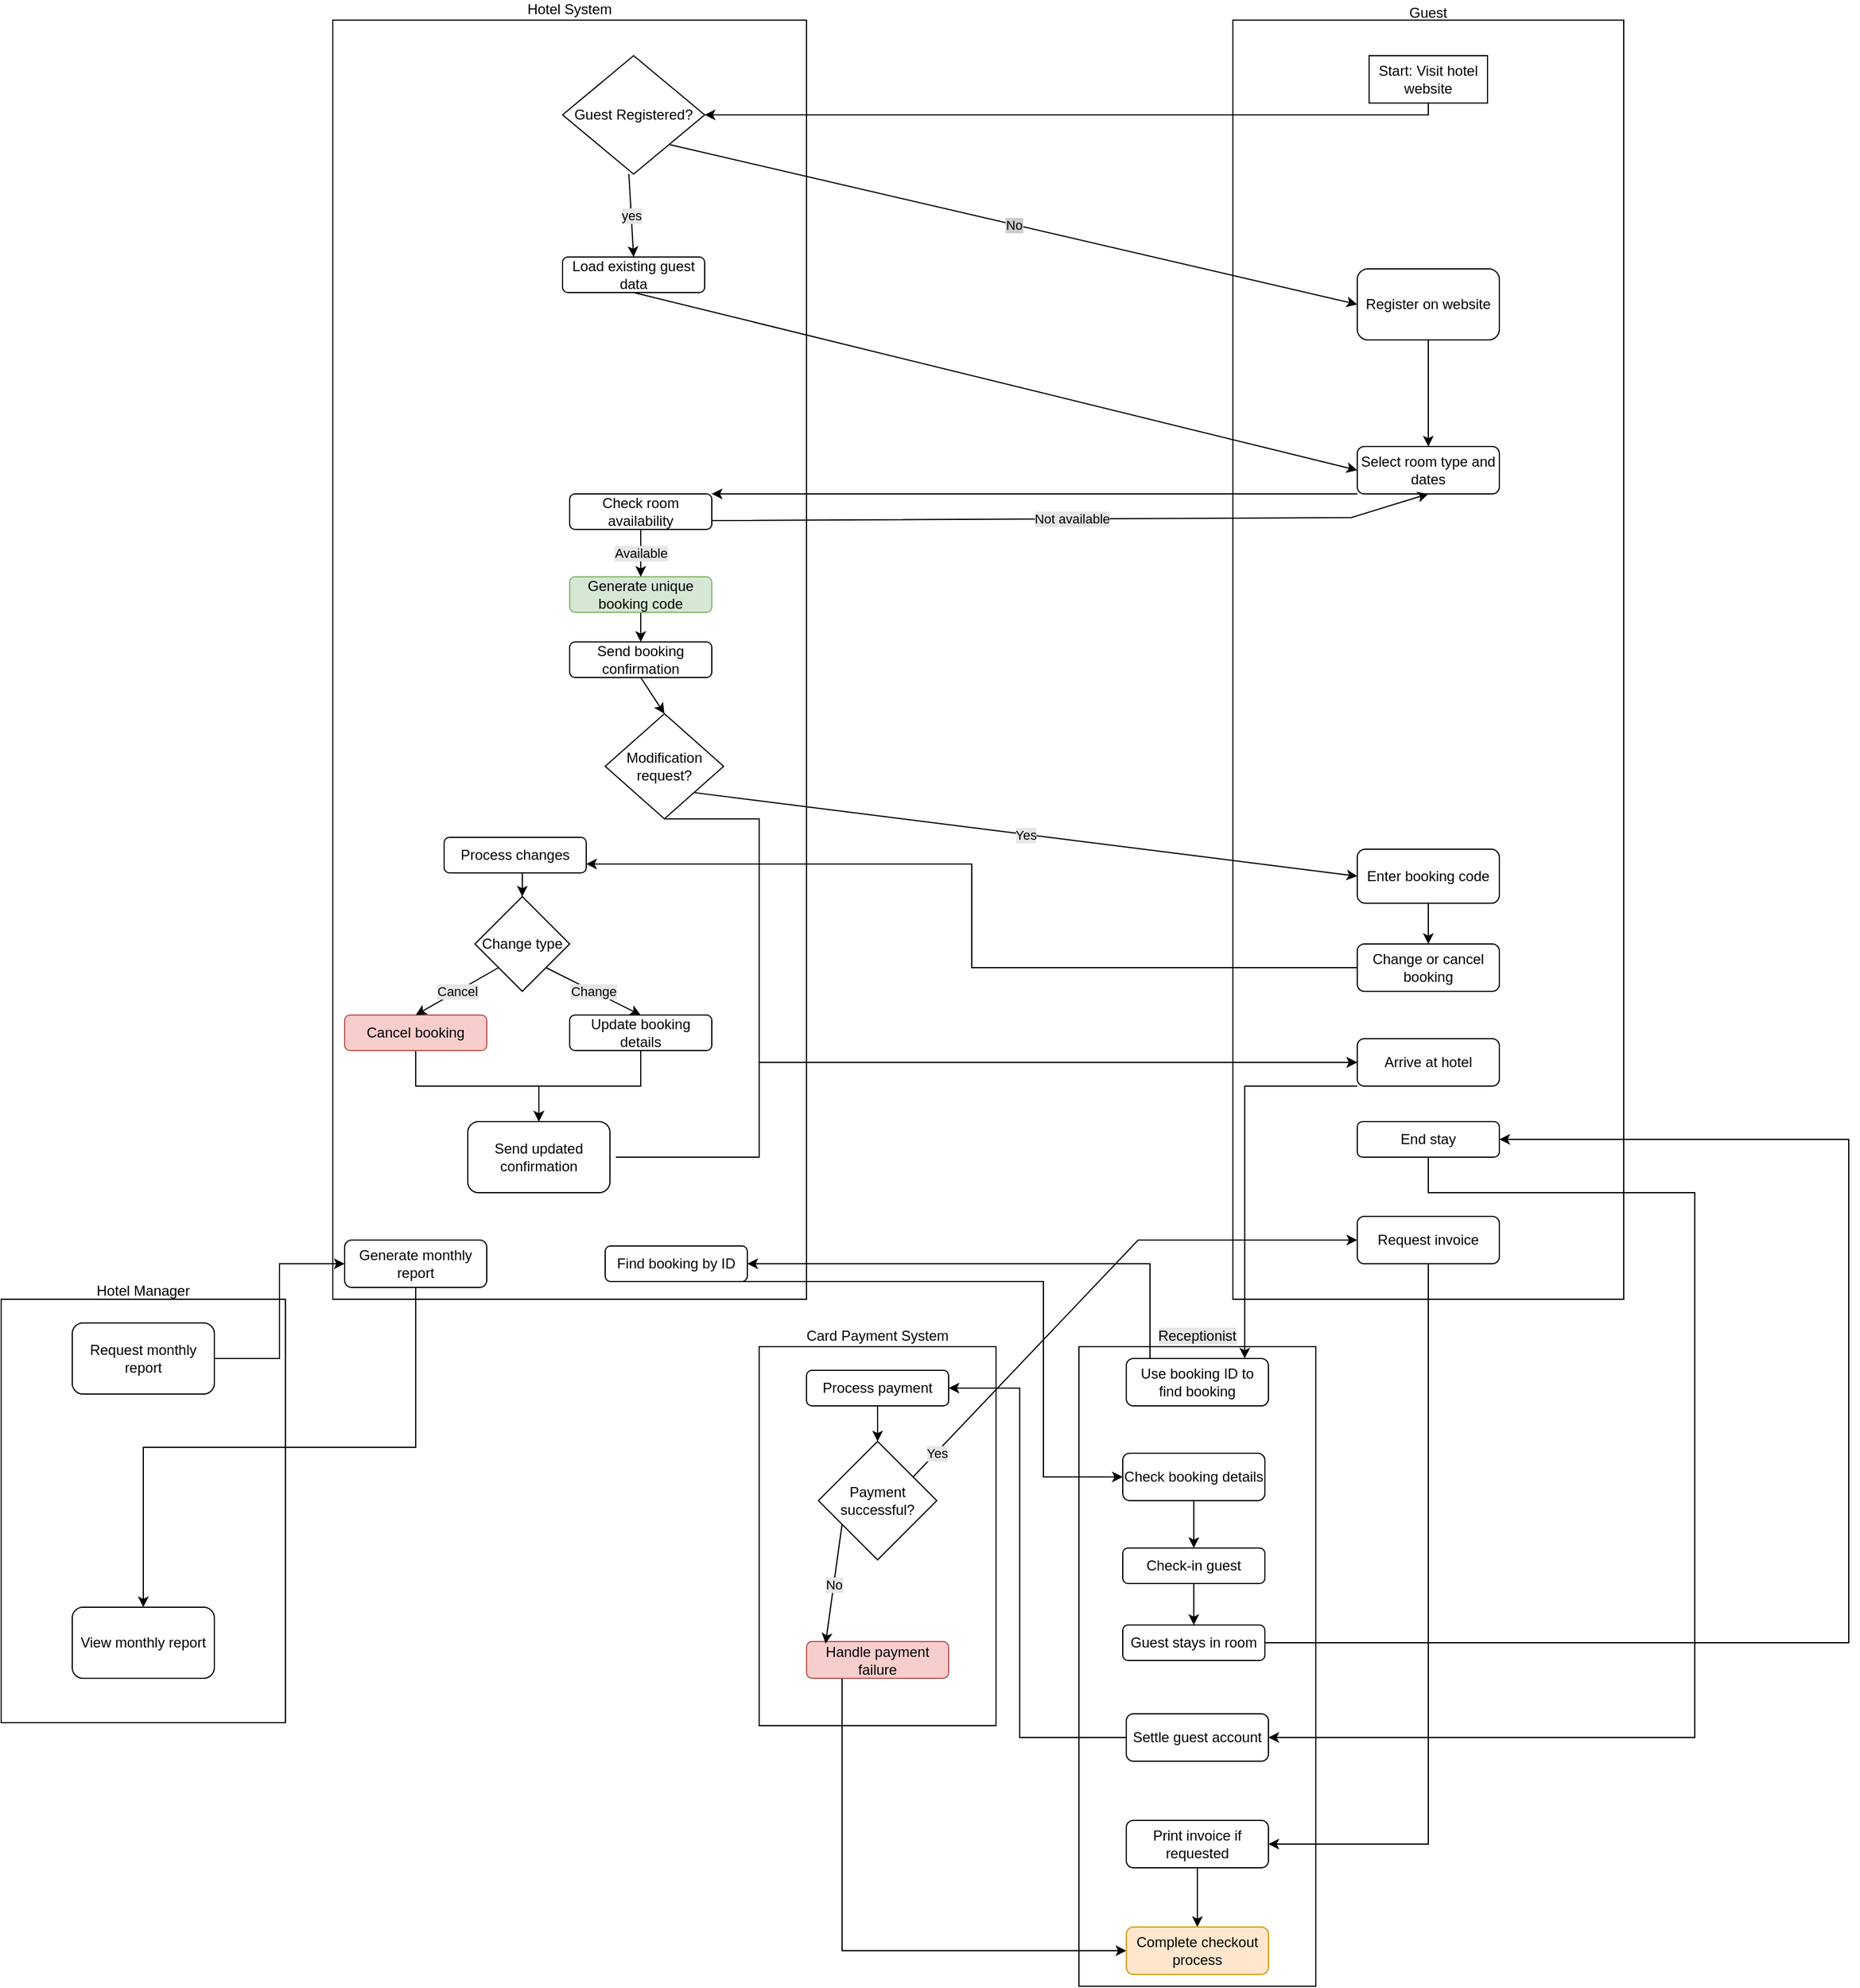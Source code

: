 <mxfile version="27.1.6">
  <diagram name="Page-1" id="hOD6ad7WIJv43JRN2Hp0">
    <mxGraphModel dx="4300" dy="2926" grid="1" gridSize="10" guides="1" tooltips="1" connect="1" arrows="1" fold="1" page="1" pageScale="1" pageWidth="827" pageHeight="1169" math="0" shadow="0">
      <root>
        <mxCell id="0" />
        <mxCell id="1" parent="0" />
        <mxCell id="wNJc03guBC1biLOyHMaj-1" value="Hotel System" style="rounded=0;whiteSpace=wrap;html=1;labelPosition=center;verticalLabelPosition=top;align=center;verticalAlign=bottom;" parent="1" vertex="1">
          <mxGeometry x="160" y="-200" width="400" height="1080" as="geometry" />
        </mxCell>
        <mxCell id="wNJc03guBC1biLOyHMaj-2" value="&lt;div style=&quot;line-height: 0%;&quot;&gt;&lt;span style=&quot;background-color: initial;&quot;&gt;Guest&lt;/span&gt;&lt;/div&gt;" style="rounded=0;whiteSpace=wrap;html=1;align=center;labelPosition=center;verticalLabelPosition=top;verticalAlign=bottom;" parent="1" vertex="1">
          <mxGeometry x="920" y="-200" width="330" height="1080" as="geometry" />
        </mxCell>
        <mxCell id="wNJc03guBC1biLOyHMaj-3" value="Receptionist" style="rounded=0;whiteSpace=wrap;html=1;labelPosition=center;verticalLabelPosition=top;align=center;verticalAlign=bottom;movable=1;resizable=1;rotatable=1;deletable=1;editable=1;locked=0;connectable=1;labelBackgroundColor=#E6E6E6;" parent="1" vertex="1">
          <mxGeometry x="790" y="920" width="200" height="540" as="geometry" />
        </mxCell>
        <object label="Hotel Manager" Alias="HM" id="wNJc03guBC1biLOyHMaj-4">
          <mxCell style="rounded=0;labelPosition=center;verticalLabelPosition=top;align=center;verticalAlign=bottom;spacing=0;whiteSpace=wrap;html=1;labelBorderColor=none;fontSize=12;" parent="1" vertex="1">
            <mxGeometry x="-120" y="880" width="240" height="357.5" as="geometry" />
          </mxCell>
        </object>
        <mxCell id="wNJc03guBC1biLOyHMaj-5" value="Card Payment System" style="rounded=0;whiteSpace=wrap;html=1;labelPosition=center;verticalLabelPosition=top;align=center;verticalAlign=bottom;" parent="1" vertex="1">
          <mxGeometry x="520" y="920" width="200" height="320" as="geometry" />
        </mxCell>
        <mxCell id="eGQvxiqoASxtvBs6ShRT-39" style="edgeStyle=orthogonalEdgeStyle;rounded=0;orthogonalLoop=1;jettySize=auto;html=1;entryX=1;entryY=0.5;entryDx=0;entryDy=0;" edge="1" parent="1" source="wNJc03guBC1biLOyHMaj-8" target="dR7iIaw7vItlcQrHCfmJ-1">
          <mxGeometry relative="1" as="geometry">
            <Array as="points">
              <mxPoint x="1085" y="-120" />
            </Array>
          </mxGeometry>
        </mxCell>
        <mxCell id="wNJc03guBC1biLOyHMaj-8" value="Start: Visit hotel website" style="rounded=0;textShadow=0;whiteSpace=wrap;" parent="1" vertex="1">
          <mxGeometry x="1035" y="-170" width="100" height="40" as="geometry" />
        </mxCell>
        <mxCell id="dR7iIaw7vItlcQrHCfmJ-1" value="Guest Registered?" style="rhombus;whiteSpace=wrap;html=1;" parent="1" vertex="1">
          <mxGeometry x="354" y="-170" width="120" height="100" as="geometry" />
        </mxCell>
        <mxCell id="dR7iIaw7vItlcQrHCfmJ-3" value="Load existing guest data" style="rounded=1;whiteSpace=wrap;html=1;" parent="1" vertex="1">
          <mxGeometry x="354" width="120" height="30" as="geometry" />
        </mxCell>
        <mxCell id="dR7iIaw7vItlcQrHCfmJ-4" value="Check room availability" style="rounded=1;whiteSpace=wrap;html=1;" parent="1" vertex="1">
          <mxGeometry x="360" y="200" width="120" height="30" as="geometry" />
        </mxCell>
        <mxCell id="eGQvxiqoASxtvBs6ShRT-68" style="edgeStyle=orthogonalEdgeStyle;rounded=0;orthogonalLoop=1;jettySize=auto;html=1;exitX=0.5;exitY=1;exitDx=0;exitDy=0;entryX=0.5;entryY=0;entryDx=0;entryDy=0;" edge="1" parent="1" source="eGQvxiqoASxtvBs6ShRT-2" target="eGQvxiqoASxtvBs6ShRT-3">
          <mxGeometry relative="1" as="geometry" />
        </mxCell>
        <mxCell id="eGQvxiqoASxtvBs6ShRT-2" value="Generate unique booking code" style="rounded=1;whiteSpace=wrap;html=1;fillColor=#d5e8d4;strokeColor=#82b366;" vertex="1" parent="1">
          <mxGeometry x="360" y="270" width="120" height="30" as="geometry" />
        </mxCell>
        <mxCell id="eGQvxiqoASxtvBs6ShRT-3" value="Send booking confirmation" style="rounded=1;whiteSpace=wrap;html=1;" vertex="1" parent="1">
          <mxGeometry x="360" y="325" width="120" height="30" as="geometry" />
        </mxCell>
        <mxCell id="eGQvxiqoASxtvBs6ShRT-85" style="edgeStyle=orthogonalEdgeStyle;rounded=0;orthogonalLoop=1;jettySize=auto;html=1;exitX=0.5;exitY=1;exitDx=0;exitDy=0;entryX=0;entryY=0.5;entryDx=0;entryDy=0;" edge="1" parent="1" source="eGQvxiqoASxtvBs6ShRT-4" target="eGQvxiqoASxtvBs6ShRT-19">
          <mxGeometry relative="1" as="geometry">
            <Array as="points">
              <mxPoint x="520" y="474" />
              <mxPoint x="520" y="680" />
            </Array>
          </mxGeometry>
        </mxCell>
        <mxCell id="eGQvxiqoASxtvBs6ShRT-4" value="Modification request?" style="rhombus;whiteSpace=wrap;html=1;" vertex="1" parent="1">
          <mxGeometry x="390" y="385.62" width="100" height="88.75" as="geometry" />
        </mxCell>
        <mxCell id="eGQvxiqoASxtvBs6ShRT-6" style="edgeStyle=orthogonalEdgeStyle;rounded=0;orthogonalLoop=1;jettySize=auto;html=1;exitX=0.5;exitY=1;exitDx=0;exitDy=0;" edge="1" parent="1" source="dR7iIaw7vItlcQrHCfmJ-3" target="dR7iIaw7vItlcQrHCfmJ-3">
          <mxGeometry relative="1" as="geometry" />
        </mxCell>
        <mxCell id="eGQvxiqoASxtvBs6ShRT-78" style="edgeStyle=orthogonalEdgeStyle;rounded=0;orthogonalLoop=1;jettySize=auto;html=1;exitX=0.5;exitY=1;exitDx=0;exitDy=0;entryX=0.5;entryY=0;entryDx=0;entryDy=0;" edge="1" parent="1" source="eGQvxiqoASxtvBs6ShRT-8" target="eGQvxiqoASxtvBs6ShRT-9">
          <mxGeometry relative="1" as="geometry" />
        </mxCell>
        <mxCell id="eGQvxiqoASxtvBs6ShRT-8" value="Process changes" style="rounded=1;whiteSpace=wrap;html=1;" vertex="1" parent="1">
          <mxGeometry x="254" y="490" width="120" height="30" as="geometry" />
        </mxCell>
        <mxCell id="eGQvxiqoASxtvBs6ShRT-9" value="Change type" style="rhombus;whiteSpace=wrap;html=1;" vertex="1" parent="1">
          <mxGeometry x="280" y="540" width="80" height="80" as="geometry" />
        </mxCell>
        <mxCell id="eGQvxiqoASxtvBs6ShRT-83" style="edgeStyle=orthogonalEdgeStyle;rounded=0;orthogonalLoop=1;jettySize=auto;html=1;exitX=0.5;exitY=1;exitDx=0;exitDy=0;entryX=0.5;entryY=0;entryDx=0;entryDy=0;" edge="1" parent="1" source="eGQvxiqoASxtvBs6ShRT-10" target="eGQvxiqoASxtvBs6ShRT-12">
          <mxGeometry relative="1" as="geometry" />
        </mxCell>
        <mxCell id="eGQvxiqoASxtvBs6ShRT-10" value="Cancel booking" style="rounded=1;whiteSpace=wrap;html=1;fillColor=#f8cecc;strokeColor=#b85450;" vertex="1" parent="1">
          <mxGeometry x="170" y="640" width="120" height="30" as="geometry" />
        </mxCell>
        <mxCell id="eGQvxiqoASxtvBs6ShRT-84" style="edgeStyle=orthogonalEdgeStyle;rounded=0;orthogonalLoop=1;jettySize=auto;html=1;exitX=0.5;exitY=1;exitDx=0;exitDy=0;entryX=0.5;entryY=0;entryDx=0;entryDy=0;" edge="1" parent="1" source="eGQvxiqoASxtvBs6ShRT-11" target="eGQvxiqoASxtvBs6ShRT-12">
          <mxGeometry relative="1" as="geometry" />
        </mxCell>
        <mxCell id="eGQvxiqoASxtvBs6ShRT-11" value="Update booking details" style="rounded=1;whiteSpace=wrap;html=1;" vertex="1" parent="1">
          <mxGeometry x="360" y="640" width="120" height="30" as="geometry" />
        </mxCell>
        <mxCell id="eGQvxiqoASxtvBs6ShRT-86" style="edgeStyle=orthogonalEdgeStyle;rounded=0;orthogonalLoop=1;jettySize=auto;html=1;exitX=1;exitY=0.5;exitDx=0;exitDy=0;" edge="1" parent="1">
          <mxGeometry relative="1" as="geometry">
            <mxPoint x="1025" y="679.99" as="targetPoint" />
            <mxPoint x="399" y="759.99" as="sourcePoint" />
            <Array as="points">
              <mxPoint x="520" y="760" />
              <mxPoint x="520" y="680" />
            </Array>
          </mxGeometry>
        </mxCell>
        <mxCell id="eGQvxiqoASxtvBs6ShRT-12" value="Send updated confirmation" style="rounded=1;whiteSpace=wrap;html=1;" vertex="1" parent="1">
          <mxGeometry x="274" y="730" width="120" height="60" as="geometry" />
        </mxCell>
        <mxCell id="eGQvxiqoASxtvBs6ShRT-88" style="edgeStyle=orthogonalEdgeStyle;rounded=0;orthogonalLoop=1;jettySize=auto;html=1;exitX=0.5;exitY=1;exitDx=0;exitDy=0;entryX=0.5;entryY=0;entryDx=0;entryDy=0;" edge="1" parent="1" source="eGQvxiqoASxtvBs6ShRT-13" target="eGQvxiqoASxtvBs6ShRT-35">
          <mxGeometry relative="1" as="geometry" />
        </mxCell>
        <mxCell id="eGQvxiqoASxtvBs6ShRT-13" value="Generate monthly report" style="rounded=1;whiteSpace=wrap;html=1;" vertex="1" parent="1">
          <mxGeometry x="170" y="830" width="120" height="40" as="geometry" />
        </mxCell>
        <mxCell id="eGQvxiqoASxtvBs6ShRT-95" style="edgeStyle=orthogonalEdgeStyle;rounded=0;orthogonalLoop=1;jettySize=auto;html=1;exitX=0.5;exitY=1;exitDx=0;exitDy=0;entryX=0;entryY=0.5;entryDx=0;entryDy=0;" edge="1" parent="1" source="eGQvxiqoASxtvBs6ShRT-14" target="eGQvxiqoASxtvBs6ShRT-23">
          <mxGeometry relative="1" as="geometry">
            <Array as="points">
              <mxPoint x="760" y="865" />
              <mxPoint x="760" y="1030" />
            </Array>
          </mxGeometry>
        </mxCell>
        <mxCell id="eGQvxiqoASxtvBs6ShRT-14" value="Find booking by ID" style="rounded=1;whiteSpace=wrap;html=1;" vertex="1" parent="1">
          <mxGeometry x="390" y="835" width="120" height="30" as="geometry" />
        </mxCell>
        <mxCell id="eGQvxiqoASxtvBs6ShRT-42" style="edgeStyle=orthogonalEdgeStyle;rounded=0;orthogonalLoop=1;jettySize=auto;html=1;exitX=0.5;exitY=1;exitDx=0;exitDy=0;" edge="1" parent="1" source="eGQvxiqoASxtvBs6ShRT-15" target="eGQvxiqoASxtvBs6ShRT-16">
          <mxGeometry relative="1" as="geometry" />
        </mxCell>
        <mxCell id="eGQvxiqoASxtvBs6ShRT-15" value="Register on website" style="rounded=1;whiteSpace=wrap;html=1;" vertex="1" parent="1">
          <mxGeometry x="1025" y="10" width="120" height="60" as="geometry" />
        </mxCell>
        <mxCell id="eGQvxiqoASxtvBs6ShRT-62" style="edgeStyle=orthogonalEdgeStyle;rounded=0;orthogonalLoop=1;jettySize=auto;html=1;entryX=1;entryY=0;entryDx=0;entryDy=0;" edge="1" parent="1" source="eGQvxiqoASxtvBs6ShRT-16" target="dR7iIaw7vItlcQrHCfmJ-4">
          <mxGeometry relative="1" as="geometry">
            <Array as="points">
              <mxPoint x="780" y="200" />
              <mxPoint x="780" y="200" />
            </Array>
          </mxGeometry>
        </mxCell>
        <mxCell id="eGQvxiqoASxtvBs6ShRT-16" value="Select room type and dates" style="rounded=1;whiteSpace=wrap;html=1;" vertex="1" parent="1">
          <mxGeometry x="1025" y="160" width="120" height="40" as="geometry" />
        </mxCell>
        <mxCell id="eGQvxiqoASxtvBs6ShRT-75" style="edgeStyle=orthogonalEdgeStyle;rounded=0;orthogonalLoop=1;jettySize=auto;html=1;exitX=0.5;exitY=1;exitDx=0;exitDy=0;entryX=0.5;entryY=0;entryDx=0;entryDy=0;" edge="1" parent="1" source="eGQvxiqoASxtvBs6ShRT-17" target="eGQvxiqoASxtvBs6ShRT-18">
          <mxGeometry relative="1" as="geometry" />
        </mxCell>
        <mxCell id="eGQvxiqoASxtvBs6ShRT-17" value="Enter booking code" style="rounded=1;whiteSpace=wrap;html=1;" vertex="1" parent="1">
          <mxGeometry x="1025" y="500" width="120" height="45.62" as="geometry" />
        </mxCell>
        <mxCell id="eGQvxiqoASxtvBs6ShRT-77" style="edgeStyle=orthogonalEdgeStyle;rounded=0;orthogonalLoop=1;jettySize=auto;html=1;exitX=0;exitY=0.5;exitDx=0;exitDy=0;entryX=1;entryY=0.75;entryDx=0;entryDy=0;" edge="1" parent="1" source="eGQvxiqoASxtvBs6ShRT-18" target="eGQvxiqoASxtvBs6ShRT-8">
          <mxGeometry relative="1" as="geometry" />
        </mxCell>
        <mxCell id="eGQvxiqoASxtvBs6ShRT-18" value="Change or cancel booking" style="rounded=1;whiteSpace=wrap;html=1;" vertex="1" parent="1">
          <mxGeometry x="1025" y="580" width="120" height="40" as="geometry" />
        </mxCell>
        <mxCell id="eGQvxiqoASxtvBs6ShRT-89" style="edgeStyle=orthogonalEdgeStyle;rounded=0;orthogonalLoop=1;jettySize=auto;html=1;exitX=0;exitY=1;exitDx=0;exitDy=0;" edge="1" parent="1" source="eGQvxiqoASxtvBs6ShRT-19" target="eGQvxiqoASxtvBs6ShRT-22">
          <mxGeometry relative="1" as="geometry">
            <Array as="points">
              <mxPoint x="930" y="700" />
            </Array>
          </mxGeometry>
        </mxCell>
        <mxCell id="eGQvxiqoASxtvBs6ShRT-19" value="Arrive at hotel" style="rounded=1;whiteSpace=wrap;html=1;" vertex="1" parent="1">
          <mxGeometry x="1025" y="660" width="120" height="40" as="geometry" />
        </mxCell>
        <mxCell id="eGQvxiqoASxtvBs6ShRT-99" style="edgeStyle=orthogonalEdgeStyle;rounded=0;orthogonalLoop=1;jettySize=auto;html=1;exitX=0.5;exitY=1;exitDx=0;exitDy=0;entryX=1;entryY=0.5;entryDx=0;entryDy=0;" edge="1" parent="1" source="eGQvxiqoASxtvBs6ShRT-20" target="eGQvxiqoASxtvBs6ShRT-26">
          <mxGeometry relative="1" as="geometry">
            <Array as="points">
              <mxPoint x="1085" y="790" />
              <mxPoint x="1310" y="790" />
              <mxPoint x="1310" y="1250" />
            </Array>
          </mxGeometry>
        </mxCell>
        <mxCell id="eGQvxiqoASxtvBs6ShRT-20" value="End stay" style="rounded=1;whiteSpace=wrap;html=1;" vertex="1" parent="1">
          <mxGeometry x="1025" y="730" width="120" height="30" as="geometry" />
        </mxCell>
        <mxCell id="eGQvxiqoASxtvBs6ShRT-106" style="edgeStyle=orthogonalEdgeStyle;rounded=0;orthogonalLoop=1;jettySize=auto;html=1;exitX=0.5;exitY=1;exitDx=0;exitDy=0;entryX=1;entryY=0.5;entryDx=0;entryDy=0;" edge="1" parent="1" source="eGQvxiqoASxtvBs6ShRT-21" target="eGQvxiqoASxtvBs6ShRT-27">
          <mxGeometry relative="1" as="geometry" />
        </mxCell>
        <mxCell id="eGQvxiqoASxtvBs6ShRT-21" value="Request invoice" style="rounded=1;whiteSpace=wrap;html=1;" vertex="1" parent="1">
          <mxGeometry x="1025" y="810" width="120" height="40" as="geometry" />
        </mxCell>
        <mxCell id="eGQvxiqoASxtvBs6ShRT-90" style="edgeStyle=orthogonalEdgeStyle;rounded=0;orthogonalLoop=1;jettySize=auto;html=1;exitX=0.25;exitY=0;exitDx=0;exitDy=0;entryX=1;entryY=0.5;entryDx=0;entryDy=0;" edge="1" parent="1" source="eGQvxiqoASxtvBs6ShRT-22" target="eGQvxiqoASxtvBs6ShRT-14">
          <mxGeometry relative="1" as="geometry">
            <Array as="points">
              <mxPoint x="850" y="930" />
              <mxPoint x="850" y="850" />
            </Array>
          </mxGeometry>
        </mxCell>
        <mxCell id="eGQvxiqoASxtvBs6ShRT-22" value="Use booking ID to find booking" style="rounded=1;whiteSpace=wrap;html=1;movable=1;resizable=1;rotatable=1;deletable=1;editable=1;locked=0;connectable=1;" vertex="1" parent="1">
          <mxGeometry x="830" y="930" width="120" height="40" as="geometry" />
        </mxCell>
        <mxCell id="eGQvxiqoASxtvBs6ShRT-96" style="edgeStyle=orthogonalEdgeStyle;rounded=0;orthogonalLoop=1;jettySize=auto;html=1;exitX=0.5;exitY=1;exitDx=0;exitDy=0;entryX=0.5;entryY=0;entryDx=0;entryDy=0;" edge="1" parent="1" source="eGQvxiqoASxtvBs6ShRT-23" target="eGQvxiqoASxtvBs6ShRT-24">
          <mxGeometry relative="1" as="geometry" />
        </mxCell>
        <mxCell id="eGQvxiqoASxtvBs6ShRT-23" value="Check booking details" style="rounded=1;whiteSpace=wrap;html=1;movable=1;resizable=1;rotatable=1;deletable=1;editable=1;locked=0;connectable=1;" vertex="1" parent="1">
          <mxGeometry x="827" y="1010" width="120" height="40" as="geometry" />
        </mxCell>
        <mxCell id="eGQvxiqoASxtvBs6ShRT-97" style="edgeStyle=orthogonalEdgeStyle;rounded=0;orthogonalLoop=1;jettySize=auto;html=1;exitX=0.5;exitY=1;exitDx=0;exitDy=0;entryX=0.5;entryY=0;entryDx=0;entryDy=0;" edge="1" parent="1" source="eGQvxiqoASxtvBs6ShRT-24" target="eGQvxiqoASxtvBs6ShRT-25">
          <mxGeometry relative="1" as="geometry" />
        </mxCell>
        <mxCell id="eGQvxiqoASxtvBs6ShRT-24" value="Check-in guest" style="rounded=1;whiteSpace=wrap;html=1;movable=1;resizable=1;rotatable=1;deletable=1;editable=1;locked=0;connectable=1;" vertex="1" parent="1">
          <mxGeometry x="827" y="1090" width="120" height="30" as="geometry" />
        </mxCell>
        <mxCell id="eGQvxiqoASxtvBs6ShRT-98" style="edgeStyle=orthogonalEdgeStyle;rounded=0;orthogonalLoop=1;jettySize=auto;html=1;exitX=1;exitY=0.5;exitDx=0;exitDy=0;entryX=1;entryY=0.5;entryDx=0;entryDy=0;" edge="1" parent="1" source="eGQvxiqoASxtvBs6ShRT-25" target="eGQvxiqoASxtvBs6ShRT-20">
          <mxGeometry relative="1" as="geometry">
            <Array as="points">
              <mxPoint x="1440" y="1170" />
              <mxPoint x="1440" y="745" />
            </Array>
          </mxGeometry>
        </mxCell>
        <mxCell id="eGQvxiqoASxtvBs6ShRT-25" value="Guest stays in room" style="rounded=1;whiteSpace=wrap;html=1;movable=1;resizable=1;rotatable=1;deletable=1;editable=1;locked=0;connectable=1;" vertex="1" parent="1">
          <mxGeometry x="827" y="1155" width="120" height="30" as="geometry" />
        </mxCell>
        <mxCell id="eGQvxiqoASxtvBs6ShRT-101" style="edgeStyle=orthogonalEdgeStyle;rounded=0;orthogonalLoop=1;jettySize=auto;html=1;exitX=0;exitY=0.5;exitDx=0;exitDy=0;entryX=1;entryY=0.5;entryDx=0;entryDy=0;" edge="1" parent="1" source="eGQvxiqoASxtvBs6ShRT-26" target="eGQvxiqoASxtvBs6ShRT-30">
          <mxGeometry relative="1" as="geometry">
            <Array as="points">
              <mxPoint x="740" y="1250" />
              <mxPoint x="740" y="955" />
            </Array>
          </mxGeometry>
        </mxCell>
        <mxCell id="eGQvxiqoASxtvBs6ShRT-26" value="Settle guest account" style="rounded=1;whiteSpace=wrap;html=1;movable=1;resizable=1;rotatable=1;deletable=1;editable=1;locked=0;connectable=1;" vertex="1" parent="1">
          <mxGeometry x="830" y="1230" width="120" height="40" as="geometry" />
        </mxCell>
        <mxCell id="eGQvxiqoASxtvBs6ShRT-107" style="edgeStyle=orthogonalEdgeStyle;rounded=0;orthogonalLoop=1;jettySize=auto;html=1;exitX=0.5;exitY=1;exitDx=0;exitDy=0;entryX=0.5;entryY=0;entryDx=0;entryDy=0;" edge="1" parent="1" source="eGQvxiqoASxtvBs6ShRT-27" target="eGQvxiqoASxtvBs6ShRT-36">
          <mxGeometry relative="1" as="geometry" />
        </mxCell>
        <mxCell id="eGQvxiqoASxtvBs6ShRT-27" value="Print invoice if requested" style="rounded=1;whiteSpace=wrap;html=1;movable=1;resizable=1;rotatable=1;deletable=1;editable=1;locked=0;connectable=1;" vertex="1" parent="1">
          <mxGeometry x="830" y="1320" width="120" height="40" as="geometry" />
        </mxCell>
        <mxCell id="eGQvxiqoASxtvBs6ShRT-91" style="edgeStyle=orthogonalEdgeStyle;rounded=0;orthogonalLoop=1;jettySize=auto;html=1;exitX=0.5;exitY=1;exitDx=0;exitDy=0;entryX=0.5;entryY=0;entryDx=0;entryDy=0;" edge="1" parent="1" source="eGQvxiqoASxtvBs6ShRT-30" target="eGQvxiqoASxtvBs6ShRT-31">
          <mxGeometry relative="1" as="geometry" />
        </mxCell>
        <mxCell id="eGQvxiqoASxtvBs6ShRT-30" value="Process payment" style="rounded=1;whiteSpace=wrap;html=1;" vertex="1" parent="1">
          <mxGeometry x="560" y="940" width="120" height="30" as="geometry" />
        </mxCell>
        <mxCell id="eGQvxiqoASxtvBs6ShRT-31" value="Payment successful?" style="rhombus;whiteSpace=wrap;html=1;" vertex="1" parent="1">
          <mxGeometry x="570" y="1000" width="100" height="100" as="geometry" />
        </mxCell>
        <mxCell id="eGQvxiqoASxtvBs6ShRT-102" style="edgeStyle=orthogonalEdgeStyle;rounded=0;orthogonalLoop=1;jettySize=auto;html=1;exitX=0.25;exitY=1;exitDx=0;exitDy=0;entryX=0;entryY=0.5;entryDx=0;entryDy=0;" edge="1" parent="1" source="eGQvxiqoASxtvBs6ShRT-32" target="eGQvxiqoASxtvBs6ShRT-36">
          <mxGeometry relative="1" as="geometry" />
        </mxCell>
        <mxCell id="eGQvxiqoASxtvBs6ShRT-32" value="Handle payment failure" style="rounded=1;whiteSpace=wrap;html=1;fillColor=#f8cecc;strokeColor=#b85450;" vertex="1" parent="1">
          <mxGeometry x="560" y="1169" width="120" height="31" as="geometry" />
        </mxCell>
        <mxCell id="eGQvxiqoASxtvBs6ShRT-87" style="edgeStyle=orthogonalEdgeStyle;rounded=0;orthogonalLoop=1;jettySize=auto;html=1;exitX=1;exitY=0.5;exitDx=0;exitDy=0;entryX=0;entryY=0.5;entryDx=0;entryDy=0;" edge="1" parent="1" source="eGQvxiqoASxtvBs6ShRT-33" target="eGQvxiqoASxtvBs6ShRT-13">
          <mxGeometry relative="1" as="geometry" />
        </mxCell>
        <mxCell id="eGQvxiqoASxtvBs6ShRT-33" value="Request monthly report" style="rounded=1;whiteSpace=wrap;html=1;" vertex="1" parent="1">
          <mxGeometry x="-60" y="900" width="120" height="60" as="geometry" />
        </mxCell>
        <mxCell id="eGQvxiqoASxtvBs6ShRT-35" value="View monthly report" style="rounded=1;whiteSpace=wrap;html=1;" vertex="1" parent="1">
          <mxGeometry x="-60" y="1140" width="120" height="60" as="geometry" />
        </mxCell>
        <mxCell id="eGQvxiqoASxtvBs6ShRT-36" value="Complete checkout process" style="rounded=1;whiteSpace=wrap;html=1;fillColor=#ffe6cc;strokeColor=#d79b00;" vertex="1" parent="1">
          <mxGeometry x="830" y="1410" width="120" height="40" as="geometry" />
        </mxCell>
        <mxCell id="eGQvxiqoASxtvBs6ShRT-48" value="" style="endArrow=classic;html=1;rounded=0;entryX=0.5;entryY=0;entryDx=0;entryDy=0;" edge="1" parent="1" target="dR7iIaw7vItlcQrHCfmJ-3">
          <mxGeometry relative="1" as="geometry">
            <mxPoint x="410" y="-70" as="sourcePoint" />
            <mxPoint x="710" y="-90" as="targetPoint" />
            <Array as="points">
              <mxPoint x="410" y="-70" />
            </Array>
          </mxGeometry>
        </mxCell>
        <mxCell id="eGQvxiqoASxtvBs6ShRT-49" value="yes" style="edgeLabel;resizable=0;html=1;;align=center;verticalAlign=middle;labelBorderColor=none;labelBackgroundColor=#E6E6E6;" connectable="0" vertex="1" parent="eGQvxiqoASxtvBs6ShRT-48">
          <mxGeometry relative="1" as="geometry" />
        </mxCell>
        <mxCell id="eGQvxiqoASxtvBs6ShRT-55" value="" style="endArrow=classic;html=1;rounded=0;exitX=1;exitY=1;exitDx=0;exitDy=0;entryX=0;entryY=0.5;entryDx=0;entryDy=0;" edge="1" parent="1" source="dR7iIaw7vItlcQrHCfmJ-1" target="eGQvxiqoASxtvBs6ShRT-15">
          <mxGeometry relative="1" as="geometry">
            <mxPoint x="610" y="30" as="sourcePoint" />
            <mxPoint x="710" y="30" as="targetPoint" />
          </mxGeometry>
        </mxCell>
        <mxCell id="eGQvxiqoASxtvBs6ShRT-56" value="No" style="edgeLabel;resizable=0;html=1;;align=center;verticalAlign=middle;labelBackgroundColor=#CCCCCC;" connectable="0" vertex="1" parent="eGQvxiqoASxtvBs6ShRT-55">
          <mxGeometry relative="1" as="geometry" />
        </mxCell>
        <mxCell id="eGQvxiqoASxtvBs6ShRT-61" value="" style="endArrow=classic;html=1;rounded=0;entryX=0;entryY=0.5;entryDx=0;entryDy=0;" edge="1" parent="1" target="eGQvxiqoASxtvBs6ShRT-16">
          <mxGeometry width="50" height="50" relative="1" as="geometry">
            <mxPoint x="414" y="30" as="sourcePoint" />
            <mxPoint x="690" as="targetPoint" />
          </mxGeometry>
        </mxCell>
        <mxCell id="eGQvxiqoASxtvBs6ShRT-64" value="" style="endArrow=classic;html=1;rounded=0;exitX=1;exitY=0.75;exitDx=0;exitDy=0;entryX=0.5;entryY=1;entryDx=0;entryDy=0;" edge="1" parent="1" source="dR7iIaw7vItlcQrHCfmJ-4" target="eGQvxiqoASxtvBs6ShRT-16">
          <mxGeometry relative="1" as="geometry">
            <mxPoint x="570" y="220" as="sourcePoint" />
            <mxPoint x="1090" y="220" as="targetPoint" />
            <Array as="points">
              <mxPoint x="1020" y="220" />
            </Array>
          </mxGeometry>
        </mxCell>
        <mxCell id="eGQvxiqoASxtvBs6ShRT-65" value="Not available" style="edgeLabel;resizable=0;html=1;;align=center;verticalAlign=middle;labelBackgroundColor=#E6E6E6;" connectable="0" vertex="1" parent="eGQvxiqoASxtvBs6ShRT-64">
          <mxGeometry relative="1" as="geometry" />
        </mxCell>
        <mxCell id="eGQvxiqoASxtvBs6ShRT-66" value="" style="endArrow=classic;html=1;rounded=0;exitX=0.5;exitY=1;exitDx=0;exitDy=0;entryX=0.5;entryY=0;entryDx=0;entryDy=0;" edge="1" parent="1" source="dR7iIaw7vItlcQrHCfmJ-4" target="eGQvxiqoASxtvBs6ShRT-2">
          <mxGeometry relative="1" as="geometry">
            <mxPoint x="610" y="400" as="sourcePoint" />
            <mxPoint x="710" y="400" as="targetPoint" />
          </mxGeometry>
        </mxCell>
        <mxCell id="eGQvxiqoASxtvBs6ShRT-67" value="Available" style="edgeLabel;resizable=0;html=1;;align=center;verticalAlign=middle;labelBackgroundColor=#E6E6E6;" connectable="0" vertex="1" parent="eGQvxiqoASxtvBs6ShRT-66">
          <mxGeometry relative="1" as="geometry" />
        </mxCell>
        <mxCell id="eGQvxiqoASxtvBs6ShRT-71" value="" style="endArrow=classic;html=1;rounded=0;exitX=0.5;exitY=1;exitDx=0;exitDy=0;entryX=0.5;entryY=0;entryDx=0;entryDy=0;" edge="1" parent="1" source="eGQvxiqoASxtvBs6ShRT-3" target="eGQvxiqoASxtvBs6ShRT-4">
          <mxGeometry width="50" height="50" relative="1" as="geometry">
            <mxPoint x="640" y="430" as="sourcePoint" />
            <mxPoint x="690" y="380" as="targetPoint" />
          </mxGeometry>
        </mxCell>
        <mxCell id="eGQvxiqoASxtvBs6ShRT-72" value="" style="endArrow=classic;html=1;rounded=0;entryX=0;entryY=0.5;entryDx=0;entryDy=0;exitX=1;exitY=1;exitDx=0;exitDy=0;" edge="1" parent="1" source="eGQvxiqoASxtvBs6ShRT-4" target="eGQvxiqoASxtvBs6ShRT-17">
          <mxGeometry relative="1" as="geometry">
            <mxPoint x="460" y="450" as="sourcePoint" />
            <mxPoint x="560" y="450" as="targetPoint" />
          </mxGeometry>
        </mxCell>
        <mxCell id="eGQvxiqoASxtvBs6ShRT-73" value="Yes" style="edgeLabel;resizable=0;html=1;;align=center;verticalAlign=middle;labelBackgroundColor=#E6E6E6;" connectable="0" vertex="1" parent="eGQvxiqoASxtvBs6ShRT-72">
          <mxGeometry relative="1" as="geometry" />
        </mxCell>
        <mxCell id="eGQvxiqoASxtvBs6ShRT-79" value="" style="endArrow=classic;html=1;rounded=0;exitX=0;exitY=1;exitDx=0;exitDy=0;entryX=0.5;entryY=0;entryDx=0;entryDy=0;" edge="1" parent="1" source="eGQvxiqoASxtvBs6ShRT-9" target="eGQvxiqoASxtvBs6ShRT-10">
          <mxGeometry relative="1" as="geometry">
            <mxPoint x="200" y="620" as="sourcePoint" />
            <mxPoint x="300" y="620" as="targetPoint" />
          </mxGeometry>
        </mxCell>
        <mxCell id="eGQvxiqoASxtvBs6ShRT-80" value="Cancel" style="edgeLabel;resizable=0;html=1;;align=center;verticalAlign=middle;labelBackgroundColor=#E6E6E6;" connectable="0" vertex="1" parent="eGQvxiqoASxtvBs6ShRT-79">
          <mxGeometry relative="1" as="geometry" />
        </mxCell>
        <mxCell id="eGQvxiqoASxtvBs6ShRT-81" value="" style="endArrow=classic;html=1;rounded=0;entryX=0.5;entryY=0;entryDx=0;entryDy=0;exitX=1;exitY=1;exitDx=0;exitDy=0;" edge="1" parent="1" source="eGQvxiqoASxtvBs6ShRT-9" target="eGQvxiqoASxtvBs6ShRT-11">
          <mxGeometry relative="1" as="geometry">
            <mxPoint x="340" y="610" as="sourcePoint" />
            <mxPoint x="440" y="610" as="targetPoint" />
          </mxGeometry>
        </mxCell>
        <mxCell id="eGQvxiqoASxtvBs6ShRT-82" value="Change" style="edgeLabel;resizable=0;html=1;;align=center;verticalAlign=middle;labelBackgroundColor=#E6E6E6;" connectable="0" vertex="1" parent="eGQvxiqoASxtvBs6ShRT-81">
          <mxGeometry relative="1" as="geometry" />
        </mxCell>
        <mxCell id="eGQvxiqoASxtvBs6ShRT-93" value="" style="endArrow=classic;html=1;rounded=0;entryX=0.134;entryY=0.058;entryDx=0;entryDy=0;entryPerimeter=0;" edge="1" parent="1" target="eGQvxiqoASxtvBs6ShRT-32">
          <mxGeometry relative="1" as="geometry">
            <mxPoint x="590" y="1070" as="sourcePoint" />
            <mxPoint x="690" y="1070" as="targetPoint" />
          </mxGeometry>
        </mxCell>
        <mxCell id="eGQvxiqoASxtvBs6ShRT-94" value="No" style="edgeLabel;resizable=0;html=1;;align=center;verticalAlign=middle;labelBackgroundColor=#E6E6E6;" connectable="0" vertex="1" parent="eGQvxiqoASxtvBs6ShRT-93">
          <mxGeometry relative="1" as="geometry" />
        </mxCell>
        <mxCell id="eGQvxiqoASxtvBs6ShRT-104" value="" style="endArrow=classic;html=1;rounded=0;entryX=0;entryY=0.5;entryDx=0;entryDy=0;" edge="1" parent="1" target="eGQvxiqoASxtvBs6ShRT-21">
          <mxGeometry relative="1" as="geometry">
            <mxPoint x="650" y="1030" as="sourcePoint" />
            <mxPoint x="880" y="790" as="targetPoint" />
            <Array as="points">
              <mxPoint x="840" y="830" />
            </Array>
          </mxGeometry>
        </mxCell>
        <mxCell id="eGQvxiqoASxtvBs6ShRT-105" value="Yes" style="edgeLabel;resizable=0;html=1;;align=center;verticalAlign=middle;labelBackgroundColor=#E6E6E6;" connectable="0" vertex="1" parent="eGQvxiqoASxtvBs6ShRT-104">
          <mxGeometry relative="1" as="geometry">
            <mxPoint x="-139" y="147" as="offset" />
          </mxGeometry>
        </mxCell>
      </root>
    </mxGraphModel>
  </diagram>
</mxfile>
